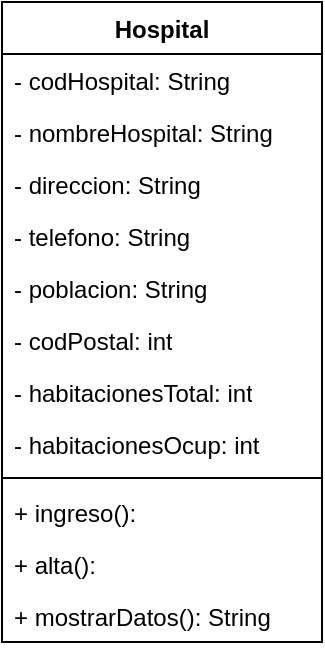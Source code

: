 <mxfile version="21.7.5" type="device">
  <diagram name="Página-1" id="nhuLDukHktIpyuqon3Xy">
    <mxGraphModel dx="712" dy="827" grid="1" gridSize="10" guides="1" tooltips="1" connect="1" arrows="1" fold="1" page="1" pageScale="1" pageWidth="1169" pageHeight="827" math="0" shadow="0">
      <root>
        <mxCell id="0" />
        <mxCell id="1" parent="0" />
        <mxCell id="znzCTejZ1eTgn4tftLSd-1" value="Hospital" style="swimlane;fontStyle=1;align=center;verticalAlign=top;childLayout=stackLayout;horizontal=1;startSize=26;horizontalStack=0;resizeParent=1;resizeParentMax=0;resizeLast=0;collapsible=1;marginBottom=0;whiteSpace=wrap;html=1;" vertex="1" parent="1">
          <mxGeometry x="290" y="380" width="160" height="320" as="geometry" />
        </mxCell>
        <mxCell id="znzCTejZ1eTgn4tftLSd-2" value="- codHospital: String" style="text;strokeColor=none;fillColor=none;align=left;verticalAlign=top;spacingLeft=4;spacingRight=4;overflow=hidden;rotatable=0;points=[[0,0.5],[1,0.5]];portConstraint=eastwest;whiteSpace=wrap;html=1;" vertex="1" parent="znzCTejZ1eTgn4tftLSd-1">
          <mxGeometry y="26" width="160" height="26" as="geometry" />
        </mxCell>
        <mxCell id="znzCTejZ1eTgn4tftLSd-5" value="- nombreHospital: String" style="text;strokeColor=none;fillColor=none;align=left;verticalAlign=top;spacingLeft=4;spacingRight=4;overflow=hidden;rotatable=0;points=[[0,0.5],[1,0.5]];portConstraint=eastwest;whiteSpace=wrap;html=1;" vertex="1" parent="znzCTejZ1eTgn4tftLSd-1">
          <mxGeometry y="52" width="160" height="26" as="geometry" />
        </mxCell>
        <mxCell id="znzCTejZ1eTgn4tftLSd-6" value="- direccion: String" style="text;strokeColor=none;fillColor=none;align=left;verticalAlign=top;spacingLeft=4;spacingRight=4;overflow=hidden;rotatable=0;points=[[0,0.5],[1,0.5]];portConstraint=eastwest;whiteSpace=wrap;html=1;" vertex="1" parent="znzCTejZ1eTgn4tftLSd-1">
          <mxGeometry y="78" width="160" height="26" as="geometry" />
        </mxCell>
        <mxCell id="znzCTejZ1eTgn4tftLSd-7" value="- telefono: String" style="text;strokeColor=none;fillColor=none;align=left;verticalAlign=top;spacingLeft=4;spacingRight=4;overflow=hidden;rotatable=0;points=[[0,0.5],[1,0.5]];portConstraint=eastwest;whiteSpace=wrap;html=1;" vertex="1" parent="znzCTejZ1eTgn4tftLSd-1">
          <mxGeometry y="104" width="160" height="26" as="geometry" />
        </mxCell>
        <mxCell id="znzCTejZ1eTgn4tftLSd-8" value="- poblacion: String" style="text;strokeColor=none;fillColor=none;align=left;verticalAlign=top;spacingLeft=4;spacingRight=4;overflow=hidden;rotatable=0;points=[[0,0.5],[1,0.5]];portConstraint=eastwest;whiteSpace=wrap;html=1;" vertex="1" parent="znzCTejZ1eTgn4tftLSd-1">
          <mxGeometry y="130" width="160" height="26" as="geometry" />
        </mxCell>
        <mxCell id="znzCTejZ1eTgn4tftLSd-9" value="- codPostal: int" style="text;strokeColor=none;fillColor=none;align=left;verticalAlign=top;spacingLeft=4;spacingRight=4;overflow=hidden;rotatable=0;points=[[0,0.5],[1,0.5]];portConstraint=eastwest;whiteSpace=wrap;html=1;" vertex="1" parent="znzCTejZ1eTgn4tftLSd-1">
          <mxGeometry y="156" width="160" height="26" as="geometry" />
        </mxCell>
        <mxCell id="znzCTejZ1eTgn4tftLSd-10" value="- habitacionesTotal: int" style="text;strokeColor=none;fillColor=none;align=left;verticalAlign=top;spacingLeft=4;spacingRight=4;overflow=hidden;rotatable=0;points=[[0,0.5],[1,0.5]];portConstraint=eastwest;whiteSpace=wrap;html=1;" vertex="1" parent="znzCTejZ1eTgn4tftLSd-1">
          <mxGeometry y="182" width="160" height="26" as="geometry" />
        </mxCell>
        <mxCell id="znzCTejZ1eTgn4tftLSd-11" value="- habitacionesOcup: int" style="text;strokeColor=none;fillColor=none;align=left;verticalAlign=top;spacingLeft=4;spacingRight=4;overflow=hidden;rotatable=0;points=[[0,0.5],[1,0.5]];portConstraint=eastwest;whiteSpace=wrap;html=1;" vertex="1" parent="znzCTejZ1eTgn4tftLSd-1">
          <mxGeometry y="208" width="160" height="26" as="geometry" />
        </mxCell>
        <mxCell id="znzCTejZ1eTgn4tftLSd-3" value="" style="line;strokeWidth=1;fillColor=none;align=left;verticalAlign=middle;spacingTop=-1;spacingLeft=3;spacingRight=3;rotatable=0;labelPosition=right;points=[];portConstraint=eastwest;strokeColor=inherit;" vertex="1" parent="znzCTejZ1eTgn4tftLSd-1">
          <mxGeometry y="234" width="160" height="8" as="geometry" />
        </mxCell>
        <mxCell id="znzCTejZ1eTgn4tftLSd-4" value="+ ingreso():" style="text;strokeColor=none;fillColor=none;align=left;verticalAlign=top;spacingLeft=4;spacingRight=4;overflow=hidden;rotatable=0;points=[[0,0.5],[1,0.5]];portConstraint=eastwest;whiteSpace=wrap;html=1;" vertex="1" parent="znzCTejZ1eTgn4tftLSd-1">
          <mxGeometry y="242" width="160" height="26" as="geometry" />
        </mxCell>
        <mxCell id="znzCTejZ1eTgn4tftLSd-12" value="+ alta():" style="text;strokeColor=none;fillColor=none;align=left;verticalAlign=top;spacingLeft=4;spacingRight=4;overflow=hidden;rotatable=0;points=[[0,0.5],[1,0.5]];portConstraint=eastwest;whiteSpace=wrap;html=1;" vertex="1" parent="znzCTejZ1eTgn4tftLSd-1">
          <mxGeometry y="268" width="160" height="26" as="geometry" />
        </mxCell>
        <mxCell id="znzCTejZ1eTgn4tftLSd-13" value="+ mostrarDatos(): String" style="text;strokeColor=none;fillColor=none;align=left;verticalAlign=top;spacingLeft=4;spacingRight=4;overflow=hidden;rotatable=0;points=[[0,0.5],[1,0.5]];portConstraint=eastwest;whiteSpace=wrap;html=1;" vertex="1" parent="znzCTejZ1eTgn4tftLSd-1">
          <mxGeometry y="294" width="160" height="26" as="geometry" />
        </mxCell>
      </root>
    </mxGraphModel>
  </diagram>
</mxfile>
